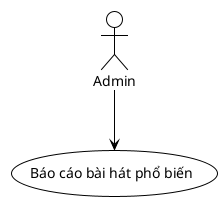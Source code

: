 @startuml UC033-Bao-Cao-Bai-Hat
!theme plain

actor Admin
usecase "Báo cáo bài hát phổ biến" as UC033

Admin --> UC033

@enduml
